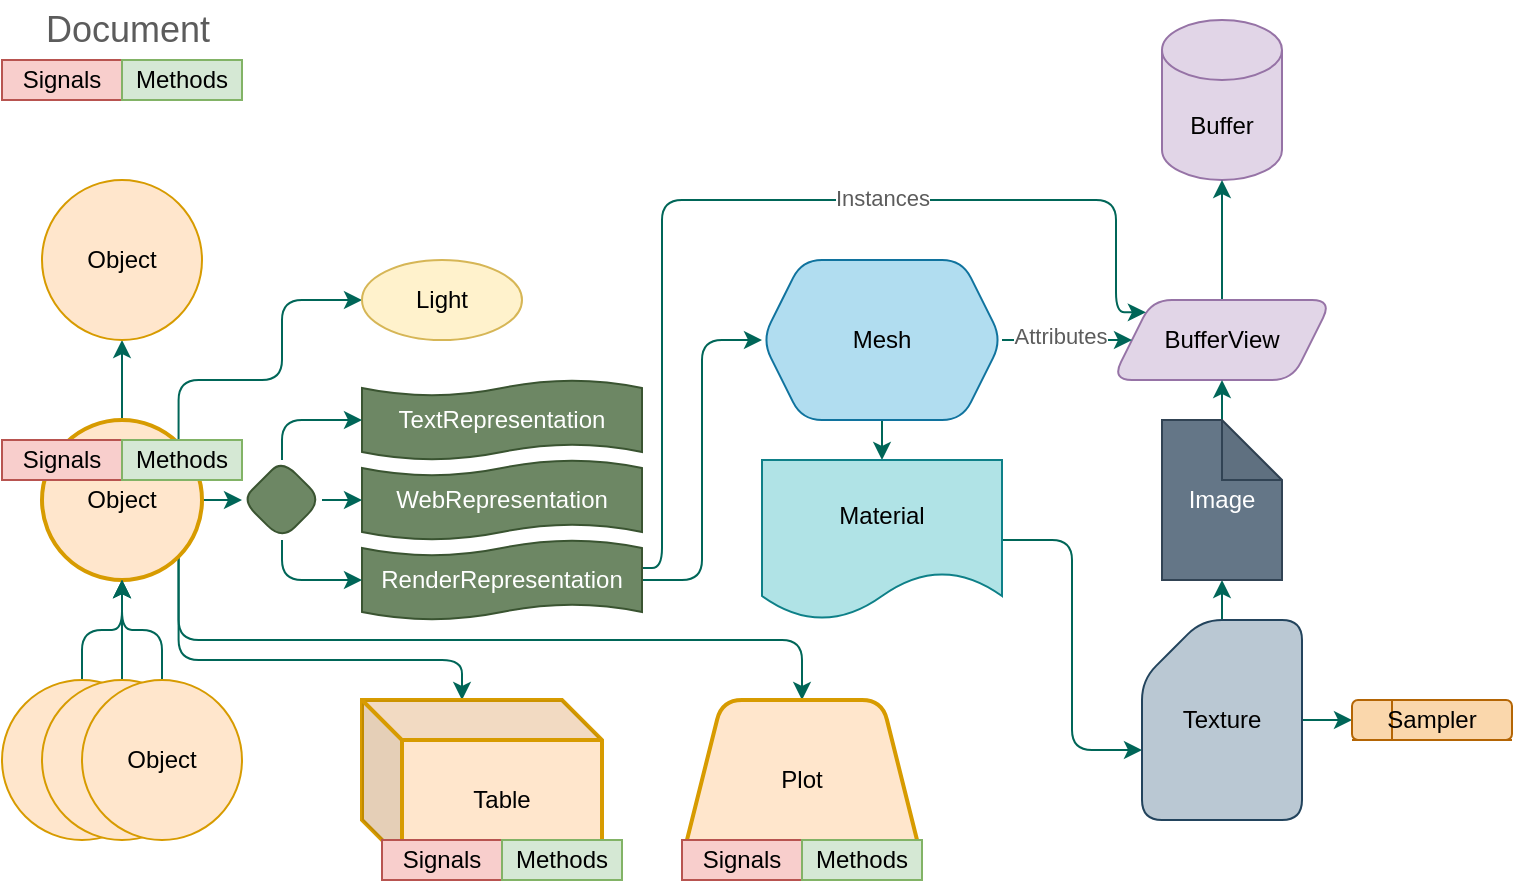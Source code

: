 <mxfile version="20.0.1"><diagram id="p0n9HsJOvfIdy_-o_fnS" name="Page-1"><mxGraphModel dx="1030" dy="973" grid="1" gridSize="10" guides="1" tooltips="1" connect="1" arrows="1" fold="1" page="1" pageScale="1" pageWidth="850" pageHeight="1100" math="0" shadow="0"><root><mxCell id="0"/><mxCell id="1" parent="0"/><mxCell id="VPaEyE7xd7VK2kIxeVYN-3" value="&lt;font style=&quot;font-size: 18px;&quot;&gt;Document&lt;/font&gt;" style="text;html=1;strokeColor=none;fillColor=none;align=left;verticalAlign=middle;whiteSpace=wrap;rounded=1;glass=0;fontColor=#5C5C5C;" vertex="1" parent="1"><mxGeometry x="80" y="70" width="100" height="30" as="geometry"/></mxCell><mxCell id="VPaEyE7xd7VK2kIxeVYN-18" style="edgeStyle=orthogonalEdgeStyle;curved=0;rounded=1;sketch=0;orthogonalLoop=1;jettySize=auto;html=1;exitX=0.5;exitY=0;exitDx=0;exitDy=0;entryX=0.5;entryY=1;entryDx=0;entryDy=0;fontColor=#5C5C5C;strokeColor=#006658;fillColor=#21C0A5;" edge="1" parent="1" source="VPaEyE7xd7VK2kIxeVYN-10" target="VPaEyE7xd7VK2kIxeVYN-11"><mxGeometry relative="1" as="geometry"/></mxCell><mxCell id="VPaEyE7xd7VK2kIxeVYN-20" style="edgeStyle=orthogonalEdgeStyle;curved=0;rounded=1;sketch=0;orthogonalLoop=1;jettySize=auto;html=1;exitX=1;exitY=0;exitDx=0;exitDy=0;entryX=0;entryY=0.5;entryDx=0;entryDy=0;fontColor=#5C5C5C;strokeColor=#006658;fillColor=#21C0A5;" edge="1" parent="1" source="VPaEyE7xd7VK2kIxeVYN-10" target="VPaEyE7xd7VK2kIxeVYN-19"><mxGeometry relative="1" as="geometry"><Array as="points"><mxPoint x="148" y="260"/><mxPoint x="200" y="260"/><mxPoint x="200" y="220"/></Array></mxGeometry></mxCell><mxCell id="VPaEyE7xd7VK2kIxeVYN-29" style="edgeStyle=orthogonalEdgeStyle;curved=0;rounded=1;sketch=0;orthogonalLoop=1;jettySize=auto;html=1;exitX=1;exitY=0.5;exitDx=0;exitDy=0;entryX=0;entryY=0.5;entryDx=0;entryDy=0;fontColor=#5C5C5C;strokeColor=#006658;fillColor=#21C0A5;" edge="1" parent="1" source="VPaEyE7xd7VK2kIxeVYN-10" target="VPaEyE7xd7VK2kIxeVYN-28"><mxGeometry relative="1" as="geometry"/></mxCell><mxCell id="VPaEyE7xd7VK2kIxeVYN-55" style="edgeStyle=orthogonalEdgeStyle;curved=0;rounded=1;sketch=0;orthogonalLoop=1;jettySize=auto;html=1;exitX=1;exitY=1;exitDx=0;exitDy=0;entryX=0;entryY=0;entryDx=50;entryDy=0;entryPerimeter=0;fontColor=#5C5C5C;strokeColor=#006658;fillColor=#21C0A5;" edge="1" parent="1" source="VPaEyE7xd7VK2kIxeVYN-10" target="VPaEyE7xd7VK2kIxeVYN-53"><mxGeometry relative="1" as="geometry"><Array as="points"><mxPoint x="148" y="400"/><mxPoint x="290" y="400"/></Array></mxGeometry></mxCell><mxCell id="VPaEyE7xd7VK2kIxeVYN-56" style="edgeStyle=orthogonalEdgeStyle;rounded=1;sketch=0;orthogonalLoop=1;jettySize=auto;html=1;exitX=1;exitY=1;exitDx=0;exitDy=0;fontColor=#5C5C5C;strokeColor=#006658;fillColor=#21C0A5;entryX=0.5;entryY=0;entryDx=0;entryDy=0;" edge="1" parent="1" source="VPaEyE7xd7VK2kIxeVYN-10" target="VPaEyE7xd7VK2kIxeVYN-54"><mxGeometry relative="1" as="geometry"><mxPoint x="450" y="500" as="targetPoint"/><Array as="points"><mxPoint x="148" y="390"/><mxPoint x="460" y="390"/></Array></mxGeometry></mxCell><mxCell id="VPaEyE7xd7VK2kIxeVYN-10" value="Object" style="ellipse;whiteSpace=wrap;html=1;aspect=fixed;rounded=1;sketch=0;strokeColor=#d79b00;fillColor=#ffe6cc;strokeWidth=2;" vertex="1" parent="1"><mxGeometry x="80" y="280" width="80" height="80" as="geometry"/></mxCell><mxCell id="VPaEyE7xd7VK2kIxeVYN-11" value="Object" style="ellipse;whiteSpace=wrap;html=1;aspect=fixed;rounded=1;sketch=0;strokeColor=#d79b00;fillColor=#ffe6cc;" vertex="1" parent="1"><mxGeometry x="80" y="160" width="80" height="80" as="geometry"/></mxCell><mxCell id="VPaEyE7xd7VK2kIxeVYN-17" style="edgeStyle=orthogonalEdgeStyle;curved=0;rounded=1;sketch=0;orthogonalLoop=1;jettySize=auto;html=1;exitX=0.5;exitY=0;exitDx=0;exitDy=0;fontColor=#5C5C5C;strokeColor=#006658;fillColor=#21C0A5;" edge="1" parent="1" source="VPaEyE7xd7VK2kIxeVYN-12" target="VPaEyE7xd7VK2kIxeVYN-10"><mxGeometry relative="1" as="geometry"/></mxCell><mxCell id="VPaEyE7xd7VK2kIxeVYN-12" value="Object" style="ellipse;whiteSpace=wrap;html=1;aspect=fixed;rounded=1;sketch=0;strokeColor=#d79b00;fillColor=#ffe6cc;" vertex="1" parent="1"><mxGeometry x="60" y="410" width="80" height="80" as="geometry"/></mxCell><mxCell id="VPaEyE7xd7VK2kIxeVYN-16" style="edgeStyle=orthogonalEdgeStyle;curved=0;rounded=1;sketch=0;orthogonalLoop=1;jettySize=auto;html=1;exitX=0.5;exitY=0;exitDx=0;exitDy=0;fontColor=#5C5C5C;strokeColor=#006658;fillColor=#21C0A5;entryX=0.5;entryY=1;entryDx=0;entryDy=0;" edge="1" parent="1" source="VPaEyE7xd7VK2kIxeVYN-13" target="VPaEyE7xd7VK2kIxeVYN-10"><mxGeometry relative="1" as="geometry"><mxPoint x="120" y="370" as="targetPoint"/></mxGeometry></mxCell><mxCell id="VPaEyE7xd7VK2kIxeVYN-13" value="Object" style="ellipse;whiteSpace=wrap;html=1;aspect=fixed;rounded=1;sketch=0;strokeColor=#d79b00;fillColor=#ffe6cc;" vertex="1" parent="1"><mxGeometry x="80" y="410" width="80" height="80" as="geometry"/></mxCell><mxCell id="VPaEyE7xd7VK2kIxeVYN-15" style="edgeStyle=orthogonalEdgeStyle;curved=0;rounded=1;sketch=0;orthogonalLoop=1;jettySize=auto;html=1;exitX=0.5;exitY=0;exitDx=0;exitDy=0;fontColor=#5C5C5C;strokeColor=#006658;fillColor=#21C0A5;" edge="1" parent="1" source="VPaEyE7xd7VK2kIxeVYN-14" target="VPaEyE7xd7VK2kIxeVYN-10"><mxGeometry relative="1" as="geometry"><Array as="points"><mxPoint x="140" y="385"/><mxPoint x="120" y="385"/></Array></mxGeometry></mxCell><mxCell id="VPaEyE7xd7VK2kIxeVYN-14" value="Object" style="ellipse;whiteSpace=wrap;html=1;aspect=fixed;rounded=1;sketch=0;strokeColor=#d79b00;fillColor=#ffe6cc;" vertex="1" parent="1"><mxGeometry x="100" y="410" width="80" height="80" as="geometry"/></mxCell><mxCell id="VPaEyE7xd7VK2kIxeVYN-19" value="Light" style="ellipse;whiteSpace=wrap;html=1;rounded=1;sketch=0;strokeColor=#d6b656;fillColor=#fff2cc;" vertex="1" parent="1"><mxGeometry x="240" y="200" width="80" height="40" as="geometry"/></mxCell><mxCell id="VPaEyE7xd7VK2kIxeVYN-21" value="Buffer" style="shape=cylinder3;whiteSpace=wrap;html=1;boundedLbl=1;backgroundOutline=1;size=15;rounded=1;sketch=0;strokeColor=#9673a6;fillColor=#e1d5e7;" vertex="1" parent="1"><mxGeometry x="640" y="80" width="60" height="80" as="geometry"/></mxCell><mxCell id="VPaEyE7xd7VK2kIxeVYN-23" style="edgeStyle=orthogonalEdgeStyle;curved=0;rounded=1;sketch=0;orthogonalLoop=1;jettySize=auto;html=1;exitX=0.5;exitY=0;exitDx=0;exitDy=0;entryX=0.5;entryY=1;entryDx=0;entryDy=0;entryPerimeter=0;fontColor=#5C5C5C;strokeColor=#006658;fillColor=#21C0A5;" edge="1" parent="1" source="VPaEyE7xd7VK2kIxeVYN-22" target="VPaEyE7xd7VK2kIxeVYN-21"><mxGeometry relative="1" as="geometry"/></mxCell><mxCell id="VPaEyE7xd7VK2kIxeVYN-22" value="BufferView" style="shape=parallelogram;perimeter=parallelogramPerimeter;whiteSpace=wrap;html=1;fixedSize=1;rounded=1;sketch=0;strokeColor=#9673a6;fillColor=#e1d5e7;" vertex="1" parent="1"><mxGeometry x="615" y="220" width="110" height="40" as="geometry"/></mxCell><mxCell id="VPaEyE7xd7VK2kIxeVYN-25" value="TextRepresentation" style="shape=tape;whiteSpace=wrap;html=1;rounded=1;sketch=0;fontColor=#ffffff;strokeColor=#3A5431;fillColor=#6d8764;size=0.2;" vertex="1" parent="1"><mxGeometry x="240" y="260" width="140" height="40" as="geometry"/></mxCell><mxCell id="VPaEyE7xd7VK2kIxeVYN-26" value="WebRepresentation" style="shape=tape;whiteSpace=wrap;html=1;rounded=1;sketch=0;fontColor=#ffffff;strokeColor=#3A5431;fillColor=#6d8764;size=0.2;" vertex="1" parent="1"><mxGeometry x="240" y="300" width="140" height="40" as="geometry"/></mxCell><mxCell id="VPaEyE7xd7VK2kIxeVYN-37" style="edgeStyle=orthogonalEdgeStyle;curved=0;rounded=1;sketch=0;orthogonalLoop=1;jettySize=auto;html=1;exitX=1;exitY=0.5;exitDx=0;exitDy=0;exitPerimeter=0;entryX=0;entryY=0.5;entryDx=0;entryDy=0;fontColor=#5C5C5C;strokeColor=#006658;fillColor=#21C0A5;" edge="1" parent="1" source="VPaEyE7xd7VK2kIxeVYN-27" target="VPaEyE7xd7VK2kIxeVYN-36"><mxGeometry relative="1" as="geometry"/></mxCell><mxCell id="VPaEyE7xd7VK2kIxeVYN-51" style="edgeStyle=orthogonalEdgeStyle;curved=0;rounded=1;sketch=0;orthogonalLoop=1;jettySize=auto;html=1;exitX=1;exitY=0.35;exitDx=0;exitDy=0;exitPerimeter=0;entryX=0;entryY=0;entryDx=0;entryDy=0;fontColor=#5C5C5C;strokeColor=#006658;fillColor=#21C0A5;" edge="1" parent="1" source="VPaEyE7xd7VK2kIxeVYN-27" target="VPaEyE7xd7VK2kIxeVYN-22"><mxGeometry relative="1" as="geometry"><Array as="points"><mxPoint x="390" y="354"/><mxPoint x="390" y="170"/><mxPoint x="617" y="170"/><mxPoint x="617" y="226"/></Array></mxGeometry></mxCell><mxCell id="VPaEyE7xd7VK2kIxeVYN-52" value="Instances" style="edgeLabel;html=1;align=center;verticalAlign=middle;resizable=0;points=[];fontColor=#5C5C5C;" vertex="1" connectable="0" parent="VPaEyE7xd7VK2kIxeVYN-51"><mxGeometry x="0.329" y="1" relative="1" as="geometry"><mxPoint x="-23" as="offset"/></mxGeometry></mxCell><mxCell id="VPaEyE7xd7VK2kIxeVYN-27" value="RenderRepresentation" style="shape=tape;whiteSpace=wrap;html=1;rounded=1;sketch=0;fontColor=#ffffff;strokeColor=#3A5431;fillColor=#6d8764;size=0.2;" vertex="1" parent="1"><mxGeometry x="240" y="340" width="140" height="40" as="geometry"/></mxCell><mxCell id="VPaEyE7xd7VK2kIxeVYN-33" style="edgeStyle=orthogonalEdgeStyle;curved=0;rounded=1;sketch=0;orthogonalLoop=1;jettySize=auto;html=1;exitX=0.5;exitY=0;exitDx=0;exitDy=0;entryX=0;entryY=0.5;entryDx=0;entryDy=0;entryPerimeter=0;fontColor=#5C5C5C;strokeColor=#006658;fillColor=#21C0A5;" edge="1" parent="1" source="VPaEyE7xd7VK2kIxeVYN-28" target="VPaEyE7xd7VK2kIxeVYN-25"><mxGeometry relative="1" as="geometry"/></mxCell><mxCell id="VPaEyE7xd7VK2kIxeVYN-34" style="edgeStyle=orthogonalEdgeStyle;curved=0;rounded=1;sketch=0;orthogonalLoop=1;jettySize=auto;html=1;exitX=0.5;exitY=1;exitDx=0;exitDy=0;entryX=0;entryY=0.5;entryDx=0;entryDy=0;entryPerimeter=0;fontColor=#5C5C5C;strokeColor=#006658;fillColor=#21C0A5;" edge="1" parent="1" source="VPaEyE7xd7VK2kIxeVYN-28" target="VPaEyE7xd7VK2kIxeVYN-27"><mxGeometry relative="1" as="geometry"/></mxCell><mxCell id="VPaEyE7xd7VK2kIxeVYN-35" style="edgeStyle=orthogonalEdgeStyle;curved=0;rounded=1;sketch=0;orthogonalLoop=1;jettySize=auto;html=1;exitX=1;exitY=0.5;exitDx=0;exitDy=0;entryX=0;entryY=0.5;entryDx=0;entryDy=0;entryPerimeter=0;fontColor=#5C5C5C;strokeColor=#006658;fillColor=#21C0A5;" edge="1" parent="1" source="VPaEyE7xd7VK2kIxeVYN-28" target="VPaEyE7xd7VK2kIxeVYN-26"><mxGeometry relative="1" as="geometry"/></mxCell><mxCell id="VPaEyE7xd7VK2kIxeVYN-28" value="" style="rhombus;whiteSpace=wrap;html=1;rounded=1;sketch=0;fontColor=#ffffff;strokeColor=#3A5431;fillColor=#6d8764;" vertex="1" parent="1"><mxGeometry x="180" y="300" width="40" height="40" as="geometry"/></mxCell><mxCell id="VPaEyE7xd7VK2kIxeVYN-38" style="edgeStyle=orthogonalEdgeStyle;curved=0;rounded=1;sketch=0;orthogonalLoop=1;jettySize=auto;html=1;exitX=1;exitY=0.5;exitDx=0;exitDy=0;entryX=0;entryY=0.5;entryDx=0;entryDy=0;fontColor=#5C5C5C;strokeColor=#006658;fillColor=#21C0A5;" edge="1" parent="1" source="VPaEyE7xd7VK2kIxeVYN-36" target="VPaEyE7xd7VK2kIxeVYN-22"><mxGeometry relative="1" as="geometry"/></mxCell><mxCell id="VPaEyE7xd7VK2kIxeVYN-39" value="Attributes" style="edgeLabel;html=1;align=center;verticalAlign=middle;resizable=0;points=[];fontColor=#5C5C5C;" vertex="1" connectable="0" parent="VPaEyE7xd7VK2kIxeVYN-38"><mxGeometry x="-0.111" y="2" relative="1" as="geometry"><mxPoint as="offset"/></mxGeometry></mxCell><mxCell id="VPaEyE7xd7VK2kIxeVYN-42" style="edgeStyle=orthogonalEdgeStyle;curved=0;rounded=1;sketch=0;orthogonalLoop=1;jettySize=auto;html=1;exitX=0.5;exitY=1;exitDx=0;exitDy=0;entryX=0.5;entryY=0;entryDx=0;entryDy=0;fontColor=#5C5C5C;strokeColor=#006658;fillColor=#21C0A5;" edge="1" parent="1" source="VPaEyE7xd7VK2kIxeVYN-36" target="VPaEyE7xd7VK2kIxeVYN-41"><mxGeometry relative="1" as="geometry"/></mxCell><mxCell id="VPaEyE7xd7VK2kIxeVYN-36" value="Mesh" style="shape=hexagon;perimeter=hexagonPerimeter2;whiteSpace=wrap;html=1;fixedSize=1;rounded=1;sketch=0;strokeColor=#10739e;fillColor=#b1ddf0;" vertex="1" parent="1"><mxGeometry x="440" y="200" width="120" height="80" as="geometry"/></mxCell><mxCell id="VPaEyE7xd7VK2kIxeVYN-46" style="edgeStyle=orthogonalEdgeStyle;curved=0;rounded=1;sketch=0;orthogonalLoop=1;jettySize=auto;html=1;exitX=1;exitY=0.5;exitDx=0;exitDy=0;entryX=0;entryY=0;entryDx=0;entryDy=65;entryPerimeter=0;fontColor=#5C5C5C;strokeColor=#006658;fillColor=#21C0A5;" edge="1" parent="1" source="VPaEyE7xd7VK2kIxeVYN-41" target="VPaEyE7xd7VK2kIxeVYN-43"><mxGeometry relative="1" as="geometry"/></mxCell><mxCell id="VPaEyE7xd7VK2kIxeVYN-41" value="Material" style="shape=document;whiteSpace=wrap;html=1;boundedLbl=1;rounded=1;sketch=0;strokeColor=#0e8088;fillColor=#b0e3e6;" vertex="1" parent="1"><mxGeometry x="440" y="300" width="120" height="80" as="geometry"/></mxCell><mxCell id="VPaEyE7xd7VK2kIxeVYN-47" style="edgeStyle=orthogonalEdgeStyle;curved=0;rounded=1;sketch=0;orthogonalLoop=1;jettySize=auto;html=1;exitX=1;exitY=0.5;exitDx=0;exitDy=0;exitPerimeter=0;entryX=0;entryY=0.5;entryDx=0;entryDy=0;fontColor=#5C5C5C;strokeColor=#006658;fillColor=#21C0A5;" edge="1" parent="1" source="VPaEyE7xd7VK2kIxeVYN-43" target="VPaEyE7xd7VK2kIxeVYN-44"><mxGeometry relative="1" as="geometry"/></mxCell><mxCell id="VPaEyE7xd7VK2kIxeVYN-50" style="edgeStyle=orthogonalEdgeStyle;curved=0;rounded=1;sketch=0;orthogonalLoop=1;jettySize=auto;html=1;exitX=0.5;exitY=0;exitDx=0;exitDy=0;exitPerimeter=0;entryX=0.5;entryY=1;entryDx=0;entryDy=0;entryPerimeter=0;fontColor=#5C5C5C;strokeColor=#006658;fillColor=#21C0A5;" edge="1" parent="1" source="VPaEyE7xd7VK2kIxeVYN-43" target="VPaEyE7xd7VK2kIxeVYN-48"><mxGeometry relative="1" as="geometry"/></mxCell><mxCell id="VPaEyE7xd7VK2kIxeVYN-43" value="Texture" style="shape=card;whiteSpace=wrap;html=1;rounded=1;sketch=0;strokeColor=#23445d;fillColor=#bac8d3;" vertex="1" parent="1"><mxGeometry x="630" y="380" width="80" height="100" as="geometry"/></mxCell><mxCell id="VPaEyE7xd7VK2kIxeVYN-44" value="Sampler" style="shape=internalStorage;whiteSpace=wrap;html=1;backgroundOutline=1;rounded=1;sketch=0;strokeColor=#b46504;fillColor=#fad7ac;" vertex="1" parent="1"><mxGeometry x="735" y="420" width="80" height="20" as="geometry"/></mxCell><mxCell id="VPaEyE7xd7VK2kIxeVYN-49" style="edgeStyle=orthogonalEdgeStyle;curved=0;rounded=1;sketch=0;orthogonalLoop=1;jettySize=auto;html=1;exitX=0;exitY=0;exitDx=30;exitDy=0;exitPerimeter=0;entryX=0.5;entryY=1;entryDx=0;entryDy=0;fontColor=#5C5C5C;strokeColor=#006658;fillColor=#21C0A5;" edge="1" parent="1" source="VPaEyE7xd7VK2kIxeVYN-48" target="VPaEyE7xd7VK2kIxeVYN-22"><mxGeometry relative="1" as="geometry"/></mxCell><mxCell id="VPaEyE7xd7VK2kIxeVYN-48" value="Image" style="shape=note;whiteSpace=wrap;html=1;backgroundOutline=1;darkOpacity=0.05;rounded=1;sketch=0;fontColor=#ffffff;strokeColor=#314354;fillColor=#647687;" vertex="1" parent="1"><mxGeometry x="640" y="280" width="60" height="80" as="geometry"/></mxCell><mxCell id="VPaEyE7xd7VK2kIxeVYN-53" value="Table" style="shape=cube;whiteSpace=wrap;html=1;boundedLbl=1;backgroundOutline=1;darkOpacity=0.05;darkOpacity2=0.1;rounded=1;sketch=0;strokeColor=#d79b00;fillColor=#ffe6cc;strokeWidth=2;" vertex="1" parent="1"><mxGeometry x="240" y="420" width="120" height="80" as="geometry"/></mxCell><mxCell id="VPaEyE7xd7VK2kIxeVYN-54" value="Plot" style="shape=trapezoid;perimeter=trapezoidPerimeter;whiteSpace=wrap;html=1;fixedSize=1;rounded=1;sketch=0;strokeColor=#d79b00;fillColor=#ffe6cc;strokeWidth=2;" vertex="1" parent="1"><mxGeometry x="400" y="420" width="120" height="80" as="geometry"/></mxCell><mxCell id="VPaEyE7xd7VK2kIxeVYN-66" value="" style="group" vertex="1" connectable="0" parent="1"><mxGeometry x="60" y="100" width="120" height="20" as="geometry"/></mxCell><mxCell id="VPaEyE7xd7VK2kIxeVYN-67" value="Signals" style="rounded=0;whiteSpace=wrap;html=1;sketch=0;strokeColor=#b85450;strokeWidth=1;fillColor=#f8cecc;" vertex="1" parent="VPaEyE7xd7VK2kIxeVYN-66"><mxGeometry width="60" height="20" as="geometry"/></mxCell><mxCell id="VPaEyE7xd7VK2kIxeVYN-68" value="Methods" style="rounded=0;whiteSpace=wrap;html=1;sketch=0;strokeColor=#82b366;strokeWidth=1;fillColor=#d5e8d4;" vertex="1" parent="VPaEyE7xd7VK2kIxeVYN-66"><mxGeometry x="60" width="60" height="20" as="geometry"/></mxCell><mxCell id="VPaEyE7xd7VK2kIxeVYN-69" value="" style="group" vertex="1" connectable="0" parent="1"><mxGeometry x="250" y="490" width="120" height="20" as="geometry"/></mxCell><mxCell id="VPaEyE7xd7VK2kIxeVYN-70" value="Signals" style="rounded=0;whiteSpace=wrap;html=1;sketch=0;strokeColor=#b85450;strokeWidth=1;fillColor=#f8cecc;" vertex="1" parent="VPaEyE7xd7VK2kIxeVYN-69"><mxGeometry width="60" height="20" as="geometry"/></mxCell><mxCell id="VPaEyE7xd7VK2kIxeVYN-71" value="Methods" style="rounded=0;whiteSpace=wrap;html=1;sketch=0;strokeColor=#82b366;strokeWidth=1;fillColor=#d5e8d4;" vertex="1" parent="VPaEyE7xd7VK2kIxeVYN-69"><mxGeometry x="60" width="60" height="20" as="geometry"/></mxCell><mxCell id="VPaEyE7xd7VK2kIxeVYN-72" value="" style="group" vertex="1" connectable="0" parent="1"><mxGeometry x="400" y="490" width="120" height="20" as="geometry"/></mxCell><mxCell id="VPaEyE7xd7VK2kIxeVYN-73" value="Signals" style="rounded=0;whiteSpace=wrap;html=1;sketch=0;strokeColor=#b85450;strokeWidth=1;fillColor=#f8cecc;" vertex="1" parent="VPaEyE7xd7VK2kIxeVYN-72"><mxGeometry width="60" height="20" as="geometry"/></mxCell><mxCell id="VPaEyE7xd7VK2kIxeVYN-74" value="Methods" style="rounded=0;whiteSpace=wrap;html=1;sketch=0;strokeColor=#82b366;strokeWidth=1;fillColor=#d5e8d4;" vertex="1" parent="VPaEyE7xd7VK2kIxeVYN-72"><mxGeometry x="60" width="60" height="20" as="geometry"/></mxCell><mxCell id="VPaEyE7xd7VK2kIxeVYN-75" value="" style="group" vertex="1" connectable="0" parent="1"><mxGeometry x="60" y="290" width="120" height="20" as="geometry"/></mxCell><mxCell id="VPaEyE7xd7VK2kIxeVYN-76" value="Signals" style="rounded=0;whiteSpace=wrap;html=1;sketch=0;strokeColor=#b85450;strokeWidth=1;fillColor=#f8cecc;" vertex="1" parent="VPaEyE7xd7VK2kIxeVYN-75"><mxGeometry width="60" height="20" as="geometry"/></mxCell><mxCell id="VPaEyE7xd7VK2kIxeVYN-77" value="Methods" style="rounded=0;whiteSpace=wrap;html=1;sketch=0;strokeColor=#82b366;strokeWidth=1;fillColor=#d5e8d4;" vertex="1" parent="VPaEyE7xd7VK2kIxeVYN-75"><mxGeometry x="60" width="60" height="20" as="geometry"/></mxCell></root></mxGraphModel></diagram></mxfile>